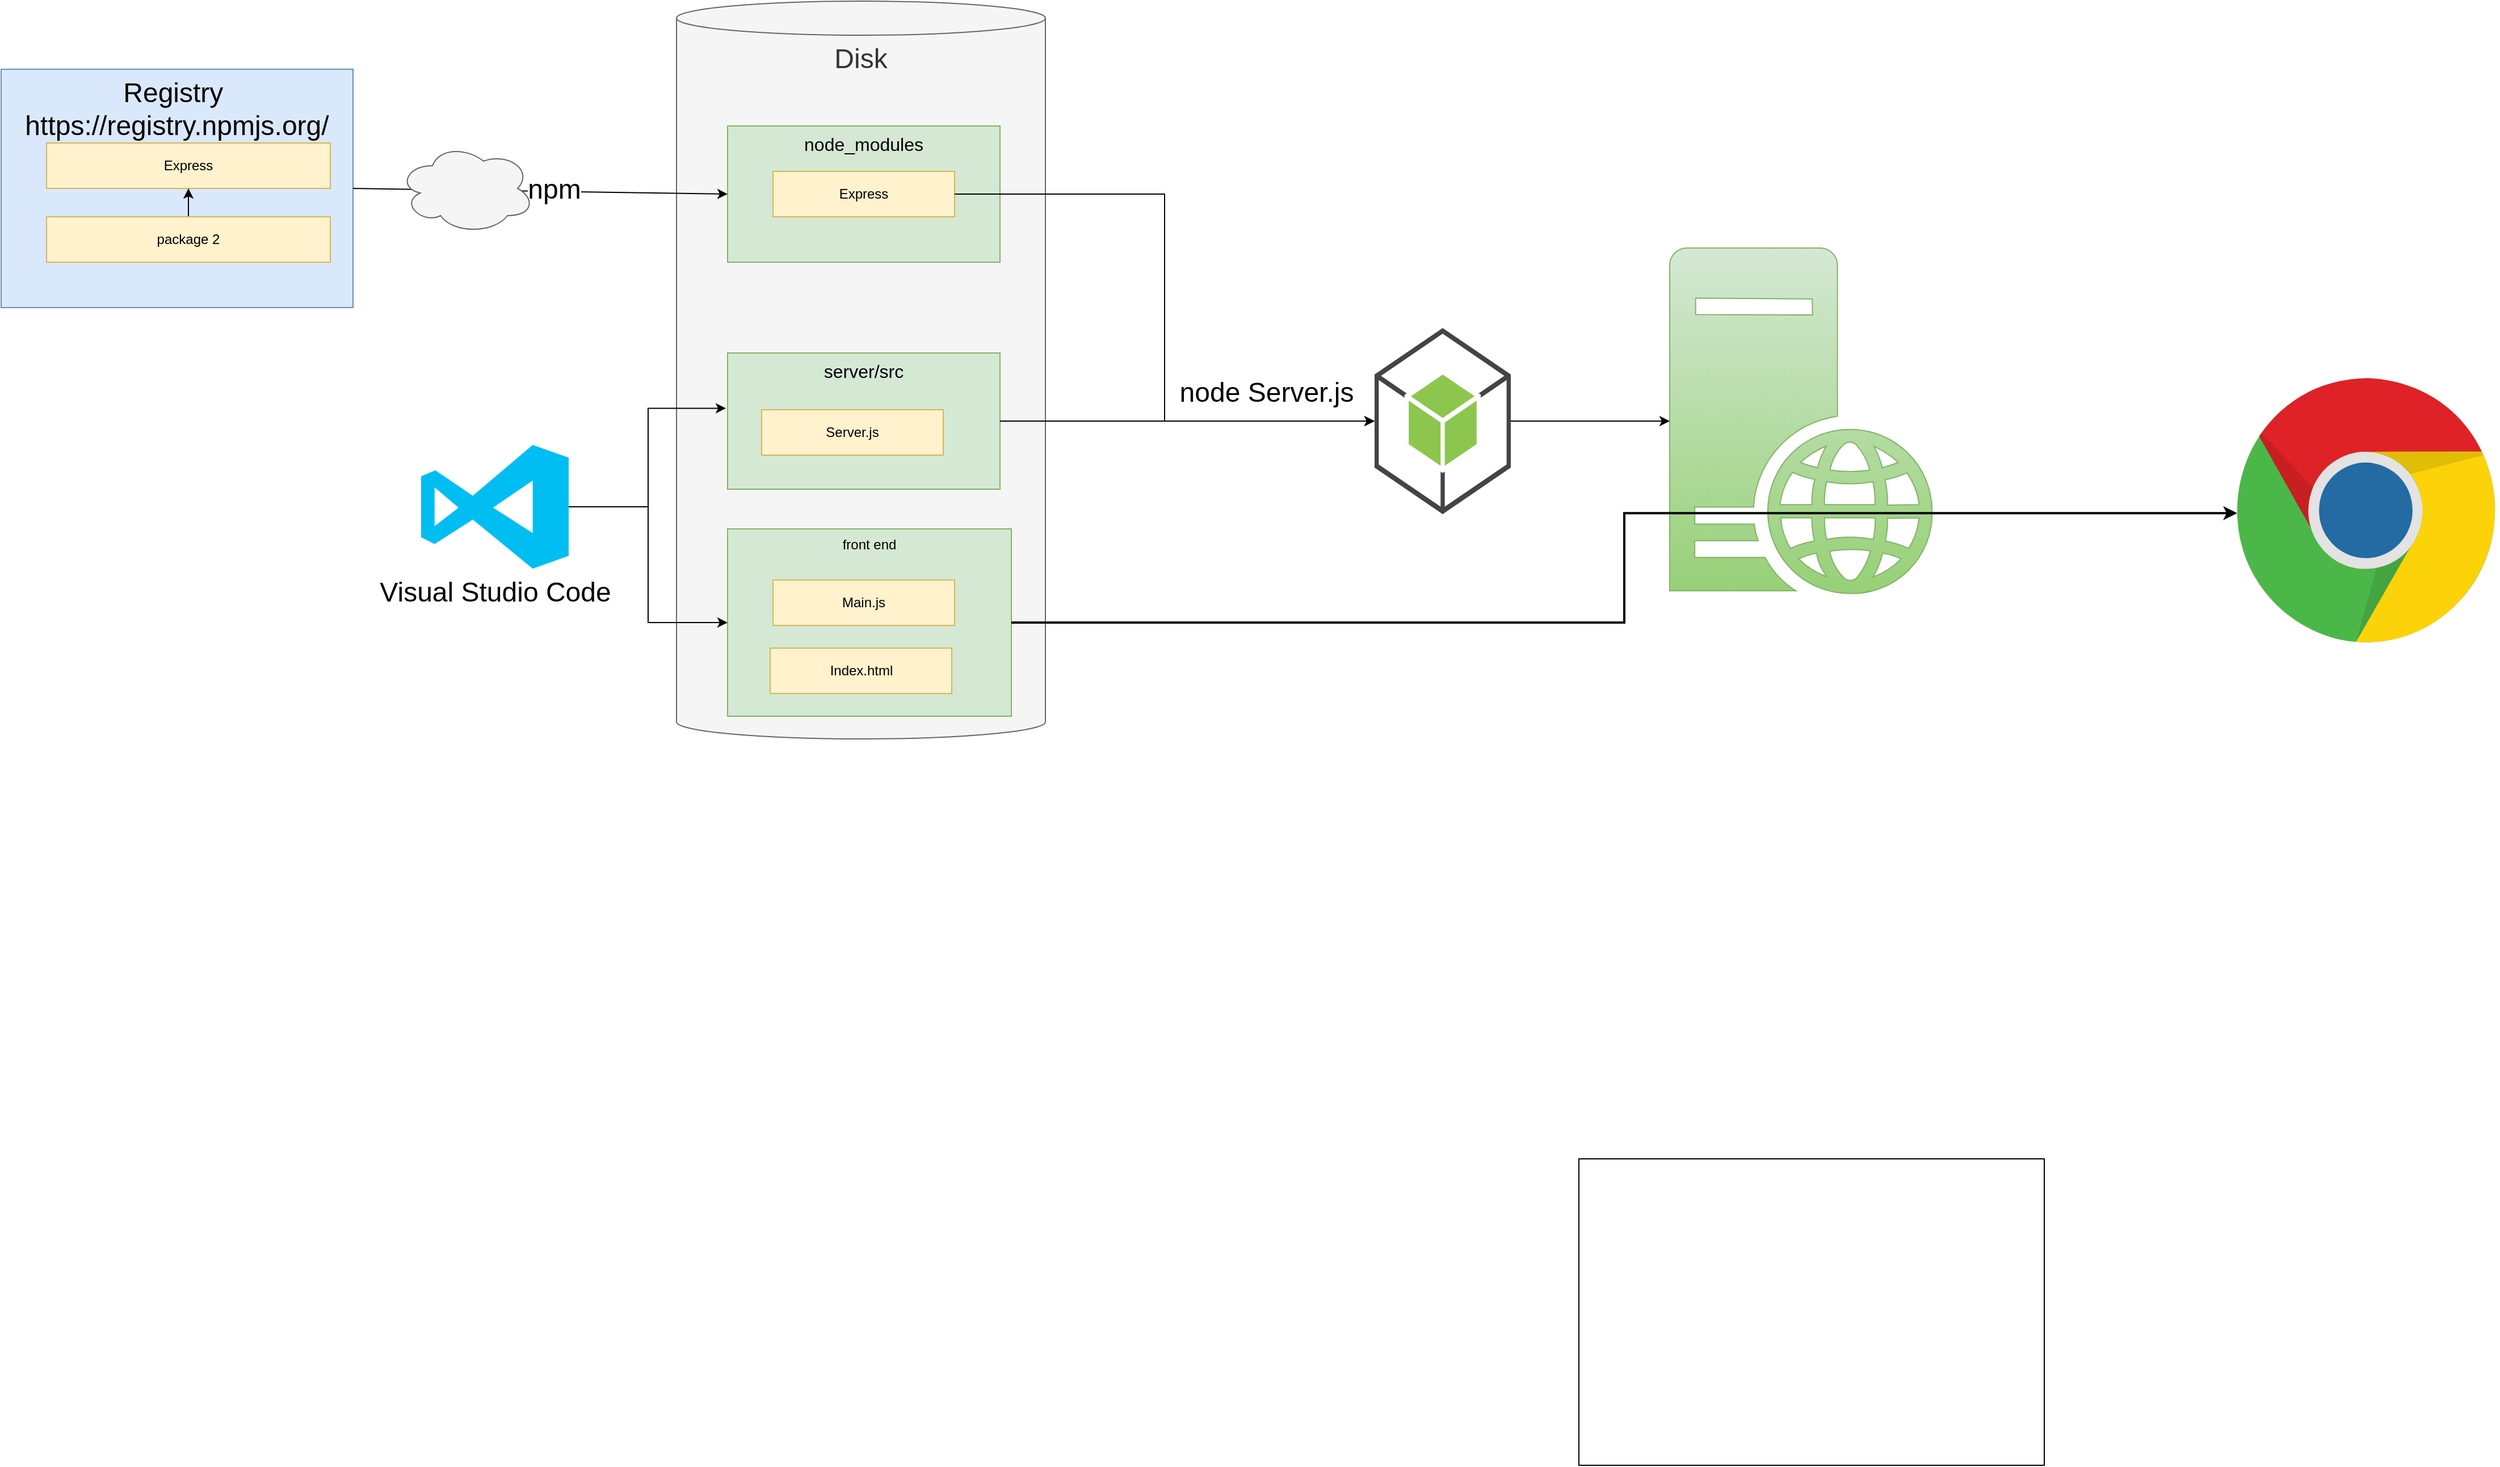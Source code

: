 <mxfile version="21.6.1" type="device">
  <diagram name="Page-1" id="Oto3vCz0UdIOsgtr0guS">
    <mxGraphModel dx="2950" dy="1434" grid="1" gridSize="10" guides="1" tooltips="1" connect="1" arrows="1" fold="1" page="1" pageScale="1" pageWidth="850" pageHeight="1100" math="0" shadow="0">
      <root>
        <mxCell id="0" />
        <mxCell id="1" parent="0" />
        <mxCell id="jyOscRKNoB6PUAPRNsIw-19" value="" style="rounded=0;whiteSpace=wrap;html=1;" vertex="1" parent="1">
          <mxGeometry x="1030" y="1070" width="410" height="270" as="geometry" />
        </mxCell>
        <mxCell id="jyOscRKNoB6PUAPRNsIw-16" value="&lt;font style=&quot;font-size: 24px;&quot;&gt;Disk&lt;/font&gt;" style="shape=cylinder3;whiteSpace=wrap;html=1;boundedLbl=1;backgroundOutline=1;size=15;verticalAlign=top;fillColor=#f5f5f5;fontColor=#333333;strokeColor=#666666;" vertex="1" parent="1">
          <mxGeometry x="235" y="50" width="325" height="650" as="geometry" />
        </mxCell>
        <mxCell id="VCBSVivnQ_61nUVmc-9F-22" value="server/src" style="rounded=0;whiteSpace=wrap;html=1;verticalAlign=top;fillColor=#d5e8d4;strokeColor=#82b366;fontSize=16;" parent="1" vertex="1">
          <mxGeometry x="280" y="360" width="240" height="120" as="geometry" />
        </mxCell>
        <mxCell id="VCBSVivnQ_61nUVmc-9F-29" value="front end" style="rounded=0;whiteSpace=wrap;html=1;verticalAlign=top;fillColor=#d5e8d4;strokeColor=#82b366;" parent="1" vertex="1">
          <mxGeometry x="280" y="515" width="250" height="165" as="geometry" />
        </mxCell>
        <mxCell id="VCBSVivnQ_61nUVmc-9F-4" value="node_modules" style="rounded=0;whiteSpace=wrap;html=1;verticalAlign=top;fillColor=#d5e8d4;strokeColor=#82b366;fontSize=16;" parent="1" vertex="1">
          <mxGeometry x="280" y="160" width="240" height="120" as="geometry" />
        </mxCell>
        <mxCell id="VCBSVivnQ_61nUVmc-9F-2" value="Express" style="rounded=0;whiteSpace=wrap;html=1;fillColor=#fff2cc;strokeColor=#d6b656;" parent="1" vertex="1">
          <mxGeometry x="320" y="200" width="160" height="40" as="geometry" />
        </mxCell>
        <mxCell id="VCBSVivnQ_61nUVmc-9F-6" value="Registry&amp;nbsp;&lt;br style=&quot;font-size: 24px;&quot;&gt;https://registry.npmjs.org/" style="rounded=0;whiteSpace=wrap;html=1;verticalAlign=top;fillColor=#dae8fc;strokeColor=#6c8ebf;fontSize=24;" parent="1" vertex="1">
          <mxGeometry x="-360" y="110" width="310" height="210" as="geometry" />
        </mxCell>
        <mxCell id="VCBSVivnQ_61nUVmc-9F-7" value="Express" style="rounded=0;whiteSpace=wrap;html=1;fillColor=#fff2cc;strokeColor=#d6b656;" parent="1" vertex="1">
          <mxGeometry x="-320" y="175" width="250" height="40" as="geometry" />
        </mxCell>
        <mxCell id="jyOscRKNoB6PUAPRNsIw-1" value="" style="edgeStyle=orthogonalEdgeStyle;rounded=0;orthogonalLoop=1;jettySize=auto;html=1;" edge="1" parent="1" source="VCBSVivnQ_61nUVmc-9F-8" target="VCBSVivnQ_61nUVmc-9F-7">
          <mxGeometry relative="1" as="geometry" />
        </mxCell>
        <mxCell id="VCBSVivnQ_61nUVmc-9F-8" value="package 2" style="rounded=0;whiteSpace=wrap;html=1;fillColor=#fff2cc;strokeColor=#d6b656;" parent="1" vertex="1">
          <mxGeometry x="-320" y="240" width="250" height="40" as="geometry" />
        </mxCell>
        <mxCell id="VCBSVivnQ_61nUVmc-9F-17" value="" style="endArrow=classic;html=1;rounded=0;exitX=1;exitY=0.5;exitDx=0;exitDy=0;entryX=0;entryY=0.5;entryDx=0;entryDy=0;" parent="1" source="VCBSVivnQ_61nUVmc-9F-6" target="VCBSVivnQ_61nUVmc-9F-4" edge="1">
          <mxGeometry width="50" height="50" relative="1" as="geometry">
            <mxPoint x="280" y="340" as="sourcePoint" />
            <mxPoint x="330" y="290" as="targetPoint" />
          </mxGeometry>
        </mxCell>
        <mxCell id="VCBSVivnQ_61nUVmc-9F-18" value="&lt;font style=&quot;font-size: 24px;&quot;&gt;npm&lt;/font&gt;" style="edgeLabel;html=1;align=center;verticalAlign=middle;resizable=0;points=[];fontSize=10;" parent="VCBSVivnQ_61nUVmc-9F-17" vertex="1" connectable="0">
          <mxGeometry x="0.072" y="2" relative="1" as="geometry">
            <mxPoint as="offset" />
          </mxGeometry>
        </mxCell>
        <mxCell id="VCBSVivnQ_61nUVmc-9F-19" value="" style="ellipse;shape=cloud;whiteSpace=wrap;html=1;fillColor=#f5f5f5;fontColor=#333333;strokeColor=#666666;" parent="1" vertex="1">
          <mxGeometry x="-10" y="175" width="120" height="80" as="geometry" />
        </mxCell>
        <mxCell id="VCBSVivnQ_61nUVmc-9F-30" value="Main.js" style="rounded=0;whiteSpace=wrap;html=1;fillColor=#fff2cc;strokeColor=#d6b656;" parent="1" vertex="1">
          <mxGeometry x="320" y="560" width="160" height="40" as="geometry" />
        </mxCell>
        <mxCell id="VCBSVivnQ_61nUVmc-9F-32" value="" style="sketch=0;aspect=fixed;pointerEvents=1;shadow=0;dashed=0;html=1;strokeColor=#82b366;labelPosition=center;verticalLabelPosition=bottom;verticalAlign=top;align=center;fillColor=#d5e8d4;shape=mxgraph.mscae.enterprise.web_server;gradientColor=#97d077;" parent="1" vertex="1">
          <mxGeometry x="1110" y="267.5" width="231.8" height="305" as="geometry" />
        </mxCell>
        <mxCell id="jyOscRKNoB6PUAPRNsIw-9" value="Server.js" style="rounded=0;whiteSpace=wrap;html=1;fillColor=#fff2cc;strokeColor=#d6b656;" vertex="1" parent="1">
          <mxGeometry x="310" y="410" width="160" height="40" as="geometry" />
        </mxCell>
        <mxCell id="jyOscRKNoB6PUAPRNsIw-11" value="&lt;font style=&quot;font-size: 24px;&quot;&gt;Visual Studio Code&lt;/font&gt;" style="verticalLabelPosition=bottom;html=1;verticalAlign=top;align=center;strokeColor=none;fillColor=#00BEF2;shape=mxgraph.azure.visual_studio_online;" vertex="1" parent="1">
          <mxGeometry x="10" y="441" width="130" height="109" as="geometry" />
        </mxCell>
        <mxCell id="jyOscRKNoB6PUAPRNsIw-13" value="" style="endArrow=classic;html=1;rounded=0;edgeStyle=orthogonalEdgeStyle;exitX=1;exitY=0.5;exitDx=0;exitDy=0;exitPerimeter=0;entryX=-0.006;entryY=0.406;entryDx=0;entryDy=0;entryPerimeter=0;" edge="1" parent="1" source="jyOscRKNoB6PUAPRNsIw-11" target="VCBSVivnQ_61nUVmc-9F-22">
          <mxGeometry width="50" height="50" relative="1" as="geometry">
            <mxPoint x="370" y="300" as="sourcePoint" />
            <mxPoint x="420" y="250" as="targetPoint" />
          </mxGeometry>
        </mxCell>
        <mxCell id="jyOscRKNoB6PUAPRNsIw-14" value="" style="endArrow=classic;html=1;rounded=0;edgeStyle=orthogonalEdgeStyle;entryX=0;entryY=0.5;entryDx=0;entryDy=0;" edge="1" parent="1" source="jyOscRKNoB6PUAPRNsIw-11" target="VCBSVivnQ_61nUVmc-9F-29">
          <mxGeometry width="50" height="50" relative="1" as="geometry">
            <mxPoint x="370" y="300" as="sourcePoint" />
            <mxPoint x="420" y="250" as="targetPoint" />
          </mxGeometry>
        </mxCell>
        <mxCell id="jyOscRKNoB6PUAPRNsIw-12" value="" style="outlineConnect=0;dashed=0;verticalLabelPosition=bottom;verticalAlign=top;align=center;html=1;shape=mxgraph.aws3.android;fillColor=#8CC64F;gradientColor=none;" vertex="1" parent="1">
          <mxGeometry x="850" y="338" width="120" height="164" as="geometry" />
        </mxCell>
        <mxCell id="jyOscRKNoB6PUAPRNsIw-20" value="" style="endArrow=classic;html=1;rounded=0;entryX=0;entryY=0.5;entryDx=0;entryDy=0;entryPerimeter=0;" edge="1" parent="1" source="VCBSVivnQ_61nUVmc-9F-22" target="jyOscRKNoB6PUAPRNsIw-12">
          <mxGeometry width="50" height="50" relative="1" as="geometry">
            <mxPoint x="370" y="480" as="sourcePoint" />
            <mxPoint x="420" y="430" as="targetPoint" />
          </mxGeometry>
        </mxCell>
        <mxCell id="jyOscRKNoB6PUAPRNsIw-21" value="" style="endArrow=classic;html=1;rounded=0;edgeStyle=orthogonalEdgeStyle;entryX=0;entryY=0.5;entryDx=0;entryDy=0;entryPerimeter=0;exitX=1;exitY=0.5;exitDx=0;exitDy=0;" edge="1" parent="1" source="VCBSVivnQ_61nUVmc-9F-2" target="jyOscRKNoB6PUAPRNsIw-12">
          <mxGeometry width="50" height="50" relative="1" as="geometry">
            <mxPoint x="370" y="480" as="sourcePoint" />
            <mxPoint x="420" y="430" as="targetPoint" />
          </mxGeometry>
        </mxCell>
        <mxCell id="jyOscRKNoB6PUAPRNsIw-22" value="node Server.js" style="text;html=1;strokeColor=none;fillColor=none;align=center;verticalAlign=middle;whiteSpace=wrap;rounded=0;fontSize=24;" vertex="1" parent="1">
          <mxGeometry x="660" y="380" width="190" height="30" as="geometry" />
        </mxCell>
        <mxCell id="jyOscRKNoB6PUAPRNsIw-23" value="" style="endArrow=classic;html=1;rounded=0;entryX=0;entryY=0.5;entryDx=0;entryDy=0;entryPerimeter=0;exitX=1;exitY=0.5;exitDx=0;exitDy=0;exitPerimeter=0;" edge="1" parent="1" source="jyOscRKNoB6PUAPRNsIw-12" target="VCBSVivnQ_61nUVmc-9F-32">
          <mxGeometry width="50" height="50" relative="1" as="geometry">
            <mxPoint x="710" y="480" as="sourcePoint" />
            <mxPoint x="760" y="430" as="targetPoint" />
          </mxGeometry>
        </mxCell>
        <mxCell id="jyOscRKNoB6PUAPRNsIw-24" value="Index.html" style="rounded=0;whiteSpace=wrap;html=1;fillColor=#fff2cc;strokeColor=#d6b656;" vertex="1" parent="1">
          <mxGeometry x="317.5" y="620" width="160" height="40" as="geometry" />
        </mxCell>
        <mxCell id="jyOscRKNoB6PUAPRNsIw-27" value="" style="endArrow=classic;html=1;rounded=0;edgeStyle=orthogonalEdgeStyle;exitX=1;exitY=0.5;exitDx=0;exitDy=0;strokeWidth=2;" edge="1" parent="1" source="VCBSVivnQ_61nUVmc-9F-29" target="jyOscRKNoB6PUAPRNsIw-28">
          <mxGeometry width="50" height="50" relative="1" as="geometry">
            <mxPoint x="710" y="480" as="sourcePoint" />
            <mxPoint x="1030" y="610" as="targetPoint" />
          </mxGeometry>
        </mxCell>
        <mxCell id="jyOscRKNoB6PUAPRNsIw-28" value="" style="dashed=0;outlineConnect=0;html=1;align=center;labelPosition=center;verticalLabelPosition=bottom;verticalAlign=top;shape=mxgraph.weblogos.chrome" vertex="1" parent="1">
          <mxGeometry x="1610" y="382.3" width="230" height="237.7" as="geometry" />
        </mxCell>
      </root>
    </mxGraphModel>
  </diagram>
</mxfile>
